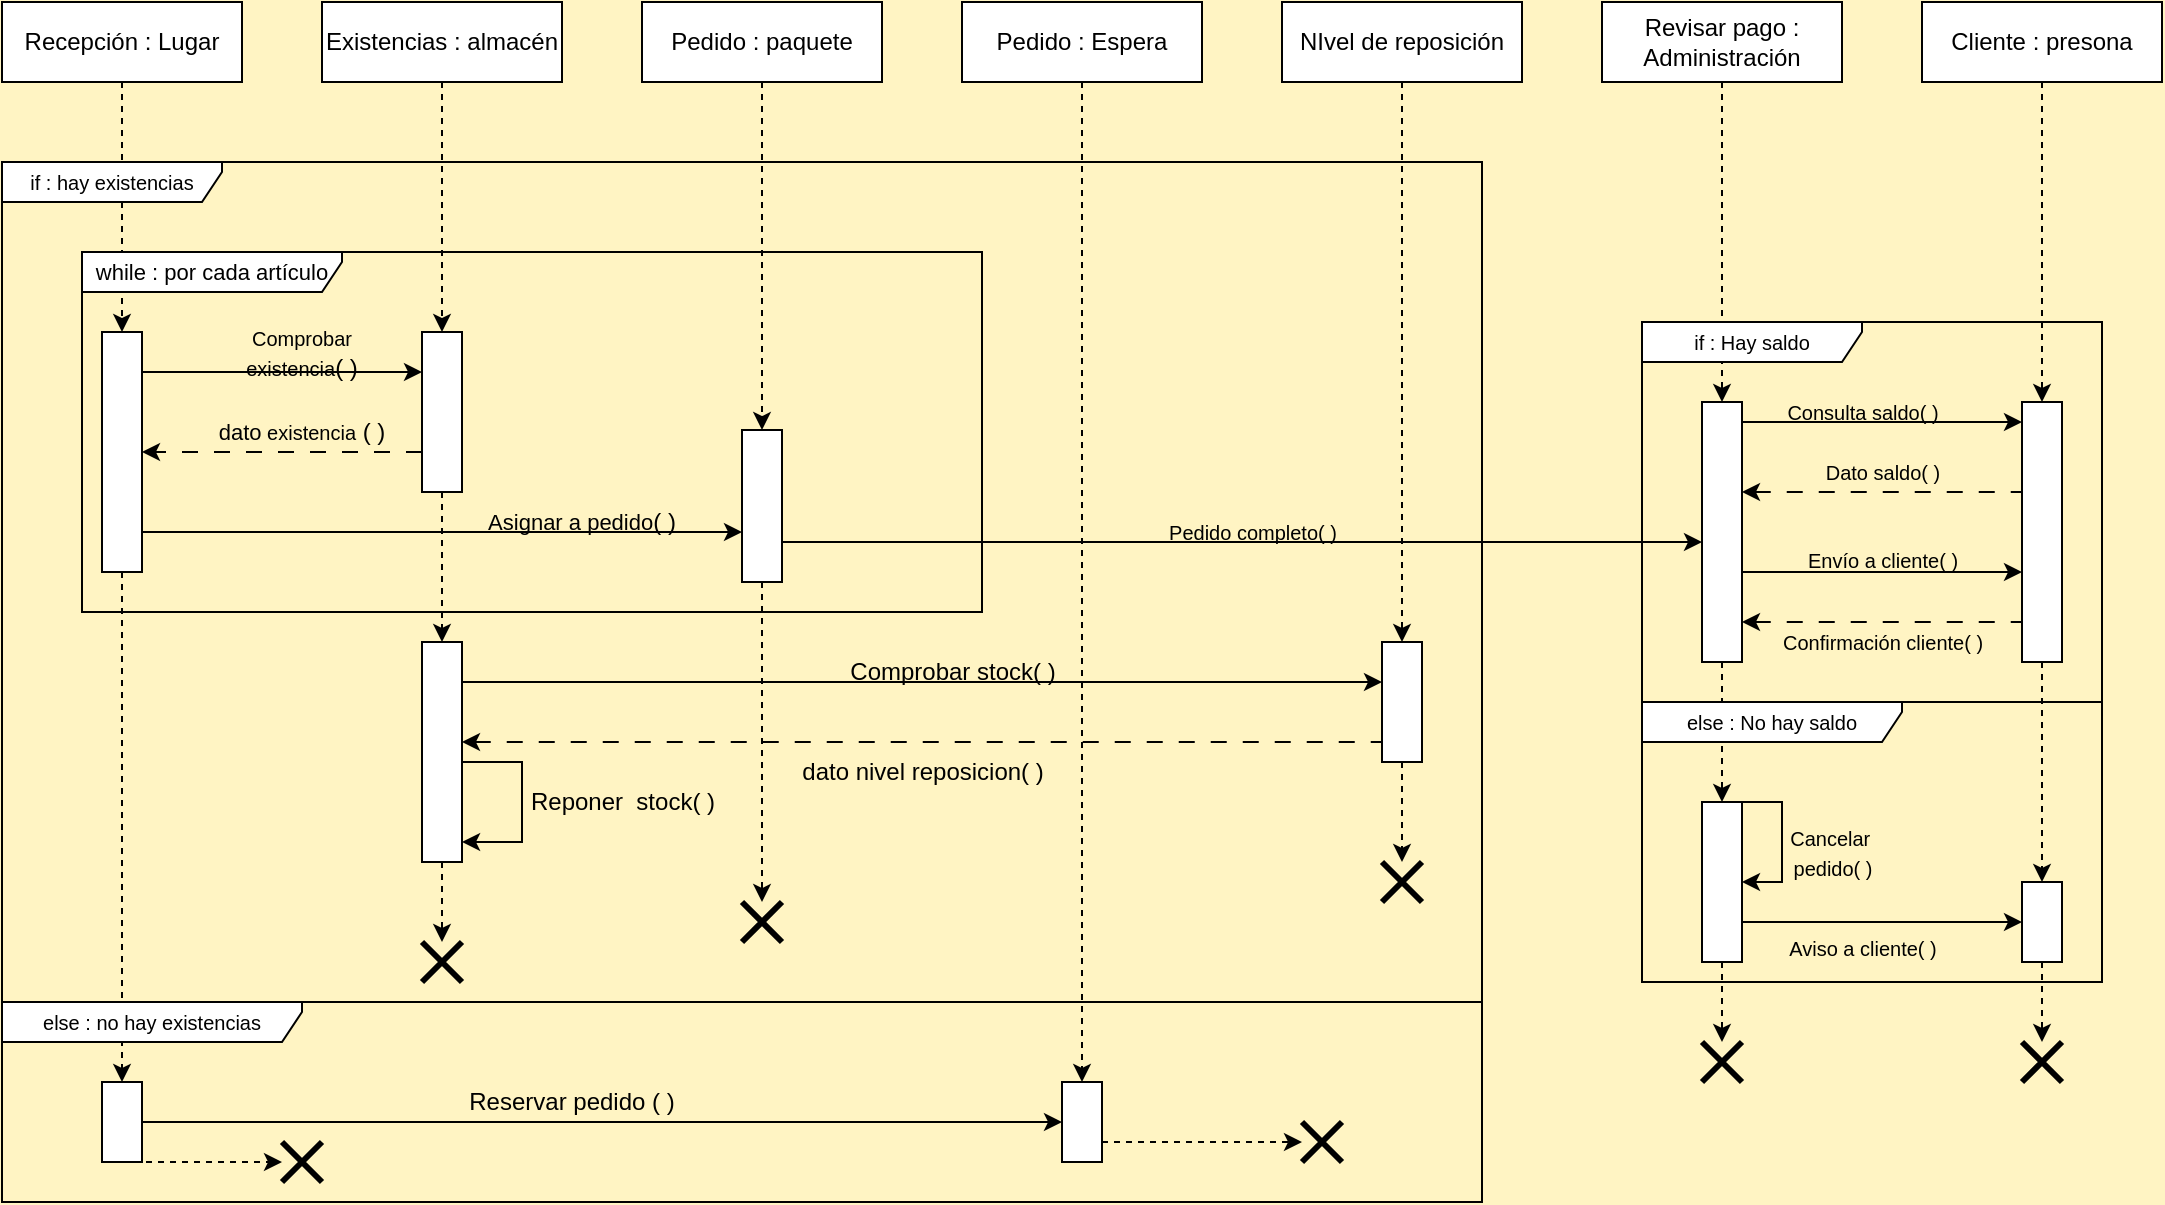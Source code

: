 <mxfile version="24.5.4" type="device">
  <diagram name="Página-1" id="CBR-pMvpNvf4DPiNlyrw">
    <mxGraphModel dx="699" dy="353" grid="1" gridSize="10" guides="1" tooltips="1" connect="1" arrows="0" fold="1" page="1" pageScale="1" pageWidth="1169" pageHeight="827" background="#FFF4C3" math="0" shadow="0">
      <root>
        <mxCell id="0" />
        <mxCell id="1" parent="0" />
        <mxCell id="hxGihY_tEhizg9hLPqqv-1" style="edgeStyle=orthogonalEdgeStyle;rounded=0;orthogonalLoop=1;jettySize=auto;html=1;exitX=0.5;exitY=1;exitDx=0;exitDy=0;entryX=0.5;entryY=0;entryDx=0;entryDy=0;dashed=1;" parent="1" source="OzoSG0Pu-Z7uOkjksjxz-1" target="OzoSG0Pu-Z7uOkjksjxz-3" edge="1">
          <mxGeometry relative="1" as="geometry" />
        </mxCell>
        <mxCell id="OzoSG0Pu-Z7uOkjksjxz-1" value="Recepción : Lugar" style="rounded=0;whiteSpace=wrap;html=1;" parent="1" vertex="1">
          <mxGeometry x="40" y="120" width="120" height="40" as="geometry" />
        </mxCell>
        <mxCell id="hxGihY_tEhizg9hLPqqv-10" style="edgeStyle=orthogonalEdgeStyle;rounded=0;orthogonalLoop=1;jettySize=auto;html=1;exitX=0.5;exitY=1;exitDx=0;exitDy=0;entryX=0.5;entryY=0;entryDx=0;entryDy=0;dashed=1;" parent="1" source="OzoSG0Pu-Z7uOkjksjxz-3" target="LxIDmFdK8Zu4CFaYpn0N-18" edge="1">
          <mxGeometry relative="1" as="geometry" />
        </mxCell>
        <mxCell id="OzoSG0Pu-Z7uOkjksjxz-3" value="" style="rounded=0;whiteSpace=wrap;html=1;" parent="1" vertex="1">
          <mxGeometry x="90" y="285" width="20" height="120" as="geometry" />
        </mxCell>
        <mxCell id="OzoSG0Pu-Z7uOkjksjxz-10" value="Reservar pedido ( )" style="text;html=1;align=center;verticalAlign=middle;whiteSpace=wrap;rounded=0;" parent="1" vertex="1">
          <mxGeometry x="270" y="655" width="110" height="30" as="geometry" />
        </mxCell>
        <mxCell id="OzoSG0Pu-Z7uOkjksjxz-16" value="" style="shape=umlDestroy;whiteSpace=wrap;html=1;strokeWidth=3;targetShapes=umlLifeline;" parent="1" vertex="1">
          <mxGeometry x="180" y="690" width="20" height="20" as="geometry" />
        </mxCell>
        <mxCell id="ZeQWAFRNg3F0iEA5SLW--3" style="rounded=0;orthogonalLoop=1;jettySize=auto;html=1;exitX=1;exitY=0.5;exitDx=0;exitDy=0;" parent="1" edge="1">
          <mxGeometry relative="1" as="geometry">
            <mxPoint x="110" y="385" as="sourcePoint" />
            <mxPoint x="410" y="385" as="targetPoint" />
          </mxGeometry>
        </mxCell>
        <mxCell id="hxGihY_tEhizg9hLPqqv-9" style="edgeStyle=orthogonalEdgeStyle;rounded=0;orthogonalLoop=1;jettySize=auto;html=1;exitX=0.5;exitY=1;exitDx=0;exitDy=0;entryX=0.5;entryY=0;entryDx=0;entryDy=0;dashed=1;" parent="1" source="LxIDmFdK8Zu4CFaYpn0N-3" target="LxIDmFdK8Zu4CFaYpn0N-14" edge="1">
          <mxGeometry relative="1" as="geometry" />
        </mxCell>
        <mxCell id="LxIDmFdK8Zu4CFaYpn0N-3" value="Pedido : paquete" style="rounded=0;whiteSpace=wrap;html=1;" parent="1" vertex="1">
          <mxGeometry x="360" y="120" width="120" height="40" as="geometry" />
        </mxCell>
        <mxCell id="hxGihY_tEhizg9hLPqqv-5" style="edgeStyle=orthogonalEdgeStyle;rounded=0;orthogonalLoop=1;jettySize=auto;html=1;exitX=0.5;exitY=1;exitDx=0;exitDy=0;dashed=1;" parent="1" source="LxIDmFdK8Zu4CFaYpn0N-4" target="LxIDmFdK8Zu4CFaYpn0N-6" edge="1">
          <mxGeometry relative="1" as="geometry" />
        </mxCell>
        <mxCell id="LxIDmFdK8Zu4CFaYpn0N-4" value="Existencias : almacén" style="rounded=0;whiteSpace=wrap;html=1;" parent="1" vertex="1">
          <mxGeometry x="200" y="120" width="120" height="40" as="geometry" />
        </mxCell>
        <mxCell id="hxGihY_tEhizg9hLPqqv-14" style="edgeStyle=orthogonalEdgeStyle;rounded=0;orthogonalLoop=1;jettySize=auto;html=1;exitX=0.5;exitY=1;exitDx=0;exitDy=0;dashed=1;" parent="1" source="LxIDmFdK8Zu4CFaYpn0N-5" target="LxIDmFdK8Zu4CFaYpn0N-26" edge="1">
          <mxGeometry relative="1" as="geometry" />
        </mxCell>
        <mxCell id="LxIDmFdK8Zu4CFaYpn0N-5" value="NIvel de reposición" style="rounded=0;whiteSpace=wrap;html=1;" parent="1" vertex="1">
          <mxGeometry x="680" y="120" width="120" height="40" as="geometry" />
        </mxCell>
        <mxCell id="hxGihY_tEhizg9hLPqqv-2" style="edgeStyle=orthogonalEdgeStyle;rounded=0;orthogonalLoop=1;jettySize=auto;html=1;exitX=0;exitY=0.75;exitDx=0;exitDy=0;entryX=1;entryY=0.5;entryDx=0;entryDy=0;dashed=1;dashPattern=8 8;" parent="1" source="LxIDmFdK8Zu4CFaYpn0N-6" target="OzoSG0Pu-Z7uOkjksjxz-3" edge="1">
          <mxGeometry relative="1" as="geometry" />
        </mxCell>
        <mxCell id="hxGihY_tEhizg9hLPqqv-6" style="edgeStyle=orthogonalEdgeStyle;rounded=0;orthogonalLoop=1;jettySize=auto;html=1;exitX=0.5;exitY=1;exitDx=0;exitDy=0;entryX=0.5;entryY=0;entryDx=0;entryDy=0;dashed=1;" parent="1" source="LxIDmFdK8Zu4CFaYpn0N-6" target="LxIDmFdK8Zu4CFaYpn0N-22" edge="1">
          <mxGeometry relative="1" as="geometry" />
        </mxCell>
        <mxCell id="LxIDmFdK8Zu4CFaYpn0N-6" value="" style="rounded=0;whiteSpace=wrap;html=1;" parent="1" vertex="1">
          <mxGeometry x="250" y="285" width="20" height="80" as="geometry" />
        </mxCell>
        <mxCell id="LxIDmFdK8Zu4CFaYpn0N-9" style="edgeStyle=orthogonalEdgeStyle;rounded=0;orthogonalLoop=1;jettySize=auto;html=1;exitX=1;exitY=0.25;exitDx=0;exitDy=0;" parent="1" edge="1">
          <mxGeometry relative="1" as="geometry">
            <mxPoint x="110" y="305" as="sourcePoint" />
            <mxPoint x="250" y="305" as="targetPoint" />
          </mxGeometry>
        </mxCell>
        <mxCell id="LxIDmFdK8Zu4CFaYpn0N-10" value="&lt;font style=&quot;font-size: 10px;&quot;&gt;Comprobar&lt;/font&gt;&lt;font style=&quot;font-size: 10px;&quot;&gt; &lt;/font&gt;&lt;font style=&quot;font-size: 10px;&quot;&gt;existencia&lt;/font&gt;( )" style="text;html=1;align=center;verticalAlign=middle;whiteSpace=wrap;rounded=0;" parent="1" vertex="1">
          <mxGeometry x="140" y="280" width="100" height="30" as="geometry" />
        </mxCell>
        <mxCell id="LxIDmFdK8Zu4CFaYpn0N-11" value="&lt;font style=&quot;font-size: 11px;&quot;&gt;dato&lt;/font&gt;&lt;font style=&quot;font-size: 10px;&quot;&gt; &lt;/font&gt;&lt;font style=&quot;font-size: 10px;&quot;&gt;existencia&lt;/font&gt; ( )" style="text;html=1;align=center;verticalAlign=middle;whiteSpace=wrap;rounded=0;" parent="1" vertex="1">
          <mxGeometry x="140" y="320" width="100" height="30" as="geometry" />
        </mxCell>
        <mxCell id="LxIDmFdK8Zu4CFaYpn0N-13" value="&lt;font style=&quot;font-size: 10px;&quot;&gt;if : hay existencias&lt;/font&gt;" style="shape=umlFrame;whiteSpace=wrap;html=1;pointerEvents=0;width=110;height=20;" parent="1" vertex="1">
          <mxGeometry x="40" y="200" width="740" height="420" as="geometry" />
        </mxCell>
        <mxCell id="XhrjxvT95i7WExqRr9ik-10" style="rounded=0;orthogonalLoop=1;jettySize=auto;html=1;entryX=0;entryY=0.75;entryDx=0;entryDy=0;" edge="1" parent="1">
          <mxGeometry relative="1" as="geometry">
            <mxPoint x="430" y="390" as="sourcePoint" />
            <mxPoint x="890" y="390" as="targetPoint" />
          </mxGeometry>
        </mxCell>
        <mxCell id="XhrjxvT95i7WExqRr9ik-39" style="edgeStyle=orthogonalEdgeStyle;rounded=0;orthogonalLoop=1;jettySize=auto;html=1;exitX=0.5;exitY=1;exitDx=0;exitDy=0;dashed=1;" edge="1" parent="1" source="LxIDmFdK8Zu4CFaYpn0N-14" target="XhrjxvT95i7WExqRr9ik-38">
          <mxGeometry relative="1" as="geometry" />
        </mxCell>
        <mxCell id="LxIDmFdK8Zu4CFaYpn0N-14" value="" style="rounded=0;whiteSpace=wrap;html=1;" parent="1" vertex="1">
          <mxGeometry x="410" y="334" width="20" height="76" as="geometry" />
        </mxCell>
        <mxCell id="LxIDmFdK8Zu4CFaYpn0N-15" value="&lt;font style=&quot;font-size: 11px;&quot;&gt;Asignar a pedido&lt;/font&gt;( )" style="text;html=1;align=center;verticalAlign=middle;whiteSpace=wrap;rounded=0;" parent="1" vertex="1">
          <mxGeometry x="280" y="365" width="100" height="30" as="geometry" />
        </mxCell>
        <mxCell id="hxGihY_tEhizg9hLPqqv-11" style="edgeStyle=orthogonalEdgeStyle;rounded=0;orthogonalLoop=1;jettySize=auto;html=1;exitX=0.5;exitY=1;exitDx=0;exitDy=0;entryX=0.5;entryY=0;entryDx=0;entryDy=0;dashed=1;" parent="1" source="LxIDmFdK8Zu4CFaYpn0N-16" target="LxIDmFdK8Zu4CFaYpn0N-19" edge="1">
          <mxGeometry relative="1" as="geometry" />
        </mxCell>
        <mxCell id="LxIDmFdK8Zu4CFaYpn0N-16" value="Pedido : Espera" style="rounded=0;whiteSpace=wrap;html=1;" parent="1" vertex="1">
          <mxGeometry x="520" y="120" width="120" height="40" as="geometry" />
        </mxCell>
        <mxCell id="LxIDmFdK8Zu4CFaYpn0N-17" value="&lt;font style=&quot;font-size: 10px;&quot;&gt;else&lt;/font&gt;&lt;font style=&quot;font-size: 10px;&quot;&gt; : no hay existencias&lt;/font&gt;" style="shape=umlFrame;whiteSpace=wrap;html=1;pointerEvents=0;width=150;height=20;" parent="1" vertex="1">
          <mxGeometry x="40" y="620" width="740" height="100" as="geometry" />
        </mxCell>
        <mxCell id="LxIDmFdK8Zu4CFaYpn0N-21" style="edgeStyle=orthogonalEdgeStyle;rounded=0;orthogonalLoop=1;jettySize=auto;html=1;exitX=1;exitY=0.5;exitDx=0;exitDy=0;entryX=0;entryY=0.5;entryDx=0;entryDy=0;" parent="1" source="LxIDmFdK8Zu4CFaYpn0N-18" target="LxIDmFdK8Zu4CFaYpn0N-19" edge="1">
          <mxGeometry relative="1" as="geometry" />
        </mxCell>
        <mxCell id="XhrjxvT95i7WExqRr9ik-44" style="edgeStyle=orthogonalEdgeStyle;rounded=0;orthogonalLoop=1;jettySize=auto;html=1;exitX=0.5;exitY=1;exitDx=0;exitDy=0;dashed=1;" edge="1" parent="1" source="LxIDmFdK8Zu4CFaYpn0N-18" target="OzoSG0Pu-Z7uOkjksjxz-16">
          <mxGeometry relative="1" as="geometry">
            <Array as="points">
              <mxPoint x="130" y="700" />
              <mxPoint x="130" y="700" />
            </Array>
          </mxGeometry>
        </mxCell>
        <mxCell id="LxIDmFdK8Zu4CFaYpn0N-18" value="" style="rounded=0;whiteSpace=wrap;html=1;" parent="1" vertex="1">
          <mxGeometry x="90" y="660" width="20" height="40" as="geometry" />
        </mxCell>
        <mxCell id="XhrjxvT95i7WExqRr9ik-37" style="edgeStyle=orthogonalEdgeStyle;rounded=0;orthogonalLoop=1;jettySize=auto;html=1;exitX=1;exitY=0.75;exitDx=0;exitDy=0;dashed=1;" edge="1" parent="1" source="LxIDmFdK8Zu4CFaYpn0N-19" target="XhrjxvT95i7WExqRr9ik-35">
          <mxGeometry relative="1" as="geometry" />
        </mxCell>
        <mxCell id="LxIDmFdK8Zu4CFaYpn0N-19" value="" style="rounded=0;whiteSpace=wrap;html=1;" parent="1" vertex="1">
          <mxGeometry x="570" y="660" width="20" height="40" as="geometry" />
        </mxCell>
        <mxCell id="XhrjxvT95i7WExqRr9ik-28" style="edgeStyle=orthogonalEdgeStyle;rounded=0;orthogonalLoop=1;jettySize=auto;html=1;exitX=0.5;exitY=1;exitDx=0;exitDy=0;dashed=1;" edge="1" parent="1" source="LxIDmFdK8Zu4CFaYpn0N-22" target="XhrjxvT95i7WExqRr9ik-27">
          <mxGeometry relative="1" as="geometry" />
        </mxCell>
        <mxCell id="LxIDmFdK8Zu4CFaYpn0N-22" value="" style="rounded=0;whiteSpace=wrap;html=1;" parent="1" vertex="1">
          <mxGeometry x="250" y="440" width="20" height="110" as="geometry" />
        </mxCell>
        <mxCell id="LxIDmFdK8Zu4CFaYpn0N-23" value="Comprobar stock( )" style="text;html=1;align=center;verticalAlign=middle;resizable=0;points=[];autosize=1;strokeColor=none;fillColor=none;" parent="1" vertex="1">
          <mxGeometry x="450" y="440" width="130" height="30" as="geometry" />
        </mxCell>
        <mxCell id="LxIDmFdK8Zu4CFaYpn0N-24" style="edgeStyle=orthogonalEdgeStyle;rounded=0;orthogonalLoop=1;jettySize=auto;html=1;entryX=1;entryY=0.75;entryDx=0;entryDy=0;" parent="1" edge="1">
          <mxGeometry relative="1" as="geometry">
            <mxPoint x="270" y="500" as="sourcePoint" />
            <mxPoint x="270.03" y="540" as="targetPoint" />
            <Array as="points">
              <mxPoint x="300" y="500" />
              <mxPoint x="300" y="540" />
            </Array>
          </mxGeometry>
        </mxCell>
        <mxCell id="LxIDmFdK8Zu4CFaYpn0N-25" value="Reponer&amp;nbsp; stock( )" style="text;html=1;align=center;verticalAlign=middle;resizable=0;points=[];autosize=1;strokeColor=none;fillColor=none;" parent="1" vertex="1">
          <mxGeometry x="290" y="505" width="120" height="30" as="geometry" />
        </mxCell>
        <mxCell id="LxIDmFdK8Zu4CFaYpn0N-30" value="dato nivel reposicion( )" style="text;html=1;align=center;verticalAlign=middle;resizable=0;points=[];autosize=1;strokeColor=none;fillColor=none;" parent="1" vertex="1">
          <mxGeometry x="430" y="490" width="140" height="30" as="geometry" />
        </mxCell>
        <mxCell id="YLJ8_a-3jchEFjO90hL9-1" value="&lt;font style=&quot;font-size: 11px;&quot;&gt;while : por cada artículo&lt;br&gt;&lt;/font&gt;" style="shape=umlFrame;whiteSpace=wrap;html=1;pointerEvents=0;width=130;height=20;" parent="1" vertex="1">
          <mxGeometry x="80" y="245" width="450" height="180" as="geometry" />
        </mxCell>
        <mxCell id="XhrjxvT95i7WExqRr9ik-30" style="edgeStyle=orthogonalEdgeStyle;rounded=0;orthogonalLoop=1;jettySize=auto;html=1;exitX=0.5;exitY=1;exitDx=0;exitDy=0;dashed=1;" edge="1" parent="1" source="LxIDmFdK8Zu4CFaYpn0N-26" target="XhrjxvT95i7WExqRr9ik-29">
          <mxGeometry relative="1" as="geometry" />
        </mxCell>
        <mxCell id="LxIDmFdK8Zu4CFaYpn0N-26" value="" style="rounded=0;whiteSpace=wrap;html=1;" parent="1" vertex="1">
          <mxGeometry x="730" y="440" width="20" height="60" as="geometry" />
        </mxCell>
        <mxCell id="XhrjxvT95i7WExqRr9ik-23" style="edgeStyle=orthogonalEdgeStyle;rounded=0;orthogonalLoop=1;jettySize=auto;html=1;exitX=0.5;exitY=1;exitDx=0;exitDy=0;entryX=0.5;entryY=0;entryDx=0;entryDy=0;dashed=1;" edge="1" parent="1" source="hxGihY_tEhizg9hLPqqv-15" target="XhrjxvT95i7WExqRr9ik-1">
          <mxGeometry relative="1" as="geometry" />
        </mxCell>
        <mxCell id="hxGihY_tEhizg9hLPqqv-15" value="Revisar pago : Administración" style="rounded=0;whiteSpace=wrap;html=1;" parent="1" vertex="1">
          <mxGeometry x="840" y="120" width="120" height="40" as="geometry" />
        </mxCell>
        <mxCell id="XhrjxvT95i7WExqRr9ik-24" style="edgeStyle=orthogonalEdgeStyle;rounded=0;orthogonalLoop=1;jettySize=auto;html=1;exitX=0.5;exitY=1;exitDx=0;exitDy=0;entryX=0.5;entryY=0;entryDx=0;entryDy=0;dashed=1;" edge="1" parent="1" source="hxGihY_tEhizg9hLPqqv-16" target="XhrjxvT95i7WExqRr9ik-2">
          <mxGeometry relative="1" as="geometry" />
        </mxCell>
        <mxCell id="hxGihY_tEhizg9hLPqqv-16" value="Cliente : presona" style="rounded=0;whiteSpace=wrap;html=1;" parent="1" vertex="1">
          <mxGeometry x="1000" y="120" width="120" height="40" as="geometry" />
        </mxCell>
        <mxCell id="XhrjxvT95i7WExqRr9ik-25" style="edgeStyle=orthogonalEdgeStyle;rounded=0;orthogonalLoop=1;jettySize=auto;html=1;exitX=0.5;exitY=1;exitDx=0;exitDy=0;entryX=0.5;entryY=0;entryDx=0;entryDy=0;dashed=1;" edge="1" parent="1" source="XhrjxvT95i7WExqRr9ik-1" target="XhrjxvT95i7WExqRr9ik-15">
          <mxGeometry relative="1" as="geometry" />
        </mxCell>
        <mxCell id="XhrjxvT95i7WExqRr9ik-1" value="" style="rounded=0;whiteSpace=wrap;html=1;" vertex="1" parent="1">
          <mxGeometry x="890" y="320" width="20" height="130" as="geometry" />
        </mxCell>
        <mxCell id="XhrjxvT95i7WExqRr9ik-26" style="edgeStyle=orthogonalEdgeStyle;rounded=0;orthogonalLoop=1;jettySize=auto;html=1;exitX=0.5;exitY=1;exitDx=0;exitDy=0;dashed=1;" edge="1" parent="1" source="XhrjxvT95i7WExqRr9ik-2" target="XhrjxvT95i7WExqRr9ik-16">
          <mxGeometry relative="1" as="geometry" />
        </mxCell>
        <mxCell id="XhrjxvT95i7WExqRr9ik-2" value="" style="rounded=0;whiteSpace=wrap;html=1;" vertex="1" parent="1">
          <mxGeometry x="1050" y="320" width="20" height="130" as="geometry" />
        </mxCell>
        <mxCell id="XhrjxvT95i7WExqRr9ik-4" style="edgeStyle=orthogonalEdgeStyle;rounded=0;orthogonalLoop=1;jettySize=auto;html=1;exitX=1;exitY=0.25;exitDx=0;exitDy=0;entryX=0;entryY=0.25;entryDx=0;entryDy=0;" edge="1" parent="1">
          <mxGeometry relative="1" as="geometry">
            <mxPoint x="910" y="330" as="sourcePoint" />
            <mxPoint x="1050" y="330" as="targetPoint" />
          </mxGeometry>
        </mxCell>
        <mxCell id="XhrjxvT95i7WExqRr9ik-5" style="edgeStyle=orthogonalEdgeStyle;rounded=0;orthogonalLoop=1;jettySize=auto;html=1;exitX=1;exitY=0.25;exitDx=0;exitDy=0;entryX=0;entryY=0.25;entryDx=0;entryDy=0;dashed=1;dashPattern=8 8;startArrow=classic;startFill=1;endArrow=none;endFill=0;" edge="1" parent="1">
          <mxGeometry relative="1" as="geometry">
            <mxPoint x="910" y="365" as="sourcePoint" />
            <mxPoint x="1050" y="365" as="targetPoint" />
          </mxGeometry>
        </mxCell>
        <mxCell id="XhrjxvT95i7WExqRr9ik-6" value="&lt;font style=&quot;font-size: 10px;&quot;&gt;Consulta saldo( ) &lt;/font&gt;" style="text;html=1;align=center;verticalAlign=middle;resizable=0;points=[];autosize=1;strokeColor=none;fillColor=none;" vertex="1" parent="1">
          <mxGeometry x="920" y="310" width="100" height="30" as="geometry" />
        </mxCell>
        <mxCell id="XhrjxvT95i7WExqRr9ik-7" value="&lt;font style=&quot;font-size: 10px;&quot;&gt;Dato saldo( ) &lt;/font&gt;" style="text;html=1;align=center;verticalAlign=middle;resizable=0;points=[];autosize=1;strokeColor=none;fillColor=none;" vertex="1" parent="1">
          <mxGeometry x="940" y="340" width="80" height="30" as="geometry" />
        </mxCell>
        <mxCell id="XhrjxvT95i7WExqRr9ik-8" style="edgeStyle=orthogonalEdgeStyle;rounded=0;orthogonalLoop=1;jettySize=auto;html=1;exitX=1;exitY=0.25;exitDx=0;exitDy=0;entryX=0;entryY=0.25;entryDx=0;entryDy=0;dashed=1;dashPattern=8 8;startArrow=classic;startFill=1;endArrow=none;endFill=0;" edge="1" parent="1">
          <mxGeometry relative="1" as="geometry">
            <mxPoint x="910" y="430" as="sourcePoint" />
            <mxPoint x="1050" y="430" as="targetPoint" />
          </mxGeometry>
        </mxCell>
        <mxCell id="XhrjxvT95i7WExqRr9ik-9" style="edgeStyle=orthogonalEdgeStyle;rounded=0;orthogonalLoop=1;jettySize=auto;html=1;exitX=1;exitY=0.25;exitDx=0;exitDy=0;entryX=0;entryY=0.25;entryDx=0;entryDy=0;" edge="1" parent="1">
          <mxGeometry relative="1" as="geometry">
            <mxPoint x="910" y="405" as="sourcePoint" />
            <mxPoint x="1050" y="405" as="targetPoint" />
          </mxGeometry>
        </mxCell>
        <mxCell id="XhrjxvT95i7WExqRr9ik-11" value="&lt;font style=&quot;font-size: 10px;&quot;&gt;Pedido completo( )&lt;/font&gt;" style="text;html=1;align=center;verticalAlign=middle;resizable=0;points=[];autosize=1;strokeColor=none;fillColor=none;" vertex="1" parent="1">
          <mxGeometry x="610" y="370" width="110" height="30" as="geometry" />
        </mxCell>
        <mxCell id="XhrjxvT95i7WExqRr9ik-12" value="&lt;div&gt;&lt;font style=&quot;font-size: 10px;&quot;&gt;if : Hay saldo&lt;br&gt;&lt;/font&gt;&lt;/div&gt;" style="shape=umlFrame;whiteSpace=wrap;html=1;pointerEvents=0;width=110;height=20;" vertex="1" parent="1">
          <mxGeometry x="860" y="280" width="230" height="190" as="geometry" />
        </mxCell>
        <mxCell id="XhrjxvT95i7WExqRr9ik-13" value="&lt;font style=&quot;font-size: 10px;&quot;&gt;Envío a cliente( )&lt;br&gt;&lt;/font&gt;" style="text;html=1;align=center;verticalAlign=middle;resizable=0;points=[];autosize=1;strokeColor=none;fillColor=none;" vertex="1" parent="1">
          <mxGeometry x="930" y="384" width="100" height="30" as="geometry" />
        </mxCell>
        <mxCell id="XhrjxvT95i7WExqRr9ik-14" value="&lt;font style=&quot;font-size: 10px;&quot;&gt;else&lt;/font&gt;&lt;font style=&quot;font-size: 10px;&quot;&gt; : No hay saldo &lt;/font&gt;" style="shape=umlFrame;whiteSpace=wrap;html=1;pointerEvents=0;width=130;height=20;" vertex="1" parent="1">
          <mxGeometry x="860" y="470" width="230" height="140" as="geometry" />
        </mxCell>
        <mxCell id="XhrjxvT95i7WExqRr9ik-19" style="edgeStyle=orthogonalEdgeStyle;rounded=0;orthogonalLoop=1;jettySize=auto;html=1;exitX=1;exitY=0.75;exitDx=0;exitDy=0;entryX=0;entryY=0.5;entryDx=0;entryDy=0;" edge="1" parent="1" source="XhrjxvT95i7WExqRr9ik-15" target="XhrjxvT95i7WExqRr9ik-16">
          <mxGeometry relative="1" as="geometry" />
        </mxCell>
        <mxCell id="XhrjxvT95i7WExqRr9ik-42" style="edgeStyle=orthogonalEdgeStyle;rounded=0;orthogonalLoop=1;jettySize=auto;html=1;exitX=0.5;exitY=1;exitDx=0;exitDy=0;dashed=1;" edge="1" parent="1" source="XhrjxvT95i7WExqRr9ik-15" target="XhrjxvT95i7WExqRr9ik-40">
          <mxGeometry relative="1" as="geometry" />
        </mxCell>
        <mxCell id="XhrjxvT95i7WExqRr9ik-15" value="" style="rounded=0;whiteSpace=wrap;html=1;" vertex="1" parent="1">
          <mxGeometry x="890" y="520" width="20" height="80" as="geometry" />
        </mxCell>
        <mxCell id="XhrjxvT95i7WExqRr9ik-43" style="edgeStyle=orthogonalEdgeStyle;rounded=0;orthogonalLoop=1;jettySize=auto;html=1;exitX=0.5;exitY=1;exitDx=0;exitDy=0;dashed=1;" edge="1" parent="1" source="XhrjxvT95i7WExqRr9ik-16" target="XhrjxvT95i7WExqRr9ik-41">
          <mxGeometry relative="1" as="geometry" />
        </mxCell>
        <mxCell id="XhrjxvT95i7WExqRr9ik-16" value="" style="rounded=0;whiteSpace=wrap;html=1;" vertex="1" parent="1">
          <mxGeometry x="1050" y="560" width="20" height="40" as="geometry" />
        </mxCell>
        <mxCell id="XhrjxvT95i7WExqRr9ik-17" style="edgeStyle=orthogonalEdgeStyle;rounded=0;orthogonalLoop=1;jettySize=auto;html=1;exitX=1;exitY=0;exitDx=0;exitDy=0;entryX=1;entryY=0.5;entryDx=0;entryDy=0;" edge="1" parent="1" source="XhrjxvT95i7WExqRr9ik-15" target="XhrjxvT95i7WExqRr9ik-15">
          <mxGeometry relative="1" as="geometry">
            <Array as="points">
              <mxPoint x="930" y="520" />
              <mxPoint x="930" y="560" />
            </Array>
          </mxGeometry>
        </mxCell>
        <mxCell id="XhrjxvT95i7WExqRr9ik-18" value="&lt;div&gt;&lt;font style=&quot;font-size: 10px;&quot;&gt;Cancelar&amp;nbsp;&lt;/font&gt;&lt;/div&gt;&lt;div&gt;&lt;font style=&quot;font-size: 10px;&quot;&gt;pedido( )&lt;/font&gt;&lt;/div&gt;" style="text;html=1;align=center;verticalAlign=middle;resizable=0;points=[];autosize=1;strokeColor=none;fillColor=none;" vertex="1" parent="1">
          <mxGeometry x="920" y="525" width="70" height="40" as="geometry" />
        </mxCell>
        <mxCell id="XhrjxvT95i7WExqRr9ik-20" value="&lt;font style=&quot;font-size: 10px;&quot;&gt;Aviso a cliente( )&lt;/font&gt;" style="text;html=1;align=center;verticalAlign=middle;resizable=0;points=[];autosize=1;strokeColor=none;fillColor=none;" vertex="1" parent="1">
          <mxGeometry x="920" y="578" width="100" height="30" as="geometry" />
        </mxCell>
        <mxCell id="XhrjxvT95i7WExqRr9ik-22" value="&lt;font style=&quot;font-size: 10px;&quot;&gt;Confirmación&lt;/font&gt;&lt;font style=&quot;font-size: 10px;&quot;&gt; cliente( )&lt;br&gt;&lt;/font&gt;" style="text;html=1;align=center;verticalAlign=middle;resizable=0;points=[];autosize=1;strokeColor=none;fillColor=none;" vertex="1" parent="1">
          <mxGeometry x="920" y="425" width="120" height="30" as="geometry" />
        </mxCell>
        <mxCell id="XhrjxvT95i7WExqRr9ik-27" value="" style="shape=umlDestroy;whiteSpace=wrap;html=1;strokeWidth=3;targetShapes=umlLifeline;" vertex="1" parent="1">
          <mxGeometry x="250" y="590" width="20" height="20" as="geometry" />
        </mxCell>
        <mxCell id="XhrjxvT95i7WExqRr9ik-29" value="" style="shape=umlDestroy;whiteSpace=wrap;html=1;strokeWidth=3;targetShapes=umlLifeline;" vertex="1" parent="1">
          <mxGeometry x="730" y="550" width="20" height="20" as="geometry" />
        </mxCell>
        <mxCell id="XhrjxvT95i7WExqRr9ik-33" style="edgeStyle=orthogonalEdgeStyle;rounded=0;orthogonalLoop=1;jettySize=auto;html=1;exitX=1;exitY=0.25;exitDx=0;exitDy=0;entryX=0;entryY=0.25;entryDx=0;entryDy=0;dashed=1;dashPattern=8 8;startArrow=classic;startFill=1;endArrow=none;endFill=0;" edge="1" parent="1">
          <mxGeometry relative="1" as="geometry">
            <mxPoint x="270" y="490" as="sourcePoint" />
            <mxPoint x="730" y="490" as="targetPoint" />
          </mxGeometry>
        </mxCell>
        <mxCell id="XhrjxvT95i7WExqRr9ik-34" style="edgeStyle=orthogonalEdgeStyle;rounded=0;orthogonalLoop=1;jettySize=auto;html=1;exitX=1;exitY=0.25;exitDx=0;exitDy=0;entryX=0;entryY=0.25;entryDx=0;entryDy=0;" edge="1" parent="1">
          <mxGeometry relative="1" as="geometry">
            <mxPoint x="270" y="460" as="sourcePoint" />
            <mxPoint x="730" y="460" as="targetPoint" />
          </mxGeometry>
        </mxCell>
        <mxCell id="XhrjxvT95i7WExqRr9ik-35" value="" style="shape=umlDestroy;whiteSpace=wrap;html=1;strokeWidth=3;targetShapes=umlLifeline;" vertex="1" parent="1">
          <mxGeometry x="690" y="680" width="20" height="20" as="geometry" />
        </mxCell>
        <mxCell id="XhrjxvT95i7WExqRr9ik-38" value="" style="shape=umlDestroy;whiteSpace=wrap;html=1;strokeWidth=3;targetShapes=umlLifeline;" vertex="1" parent="1">
          <mxGeometry x="410" y="570" width="20" height="20" as="geometry" />
        </mxCell>
        <mxCell id="XhrjxvT95i7WExqRr9ik-40" value="" style="shape=umlDestroy;whiteSpace=wrap;html=1;strokeWidth=3;targetShapes=umlLifeline;" vertex="1" parent="1">
          <mxGeometry x="890" y="640" width="20" height="20" as="geometry" />
        </mxCell>
        <mxCell id="XhrjxvT95i7WExqRr9ik-41" value="" style="shape=umlDestroy;whiteSpace=wrap;html=1;strokeWidth=3;targetShapes=umlLifeline;" vertex="1" parent="1">
          <mxGeometry x="1050" y="640" width="20" height="20" as="geometry" />
        </mxCell>
      </root>
    </mxGraphModel>
  </diagram>
</mxfile>
